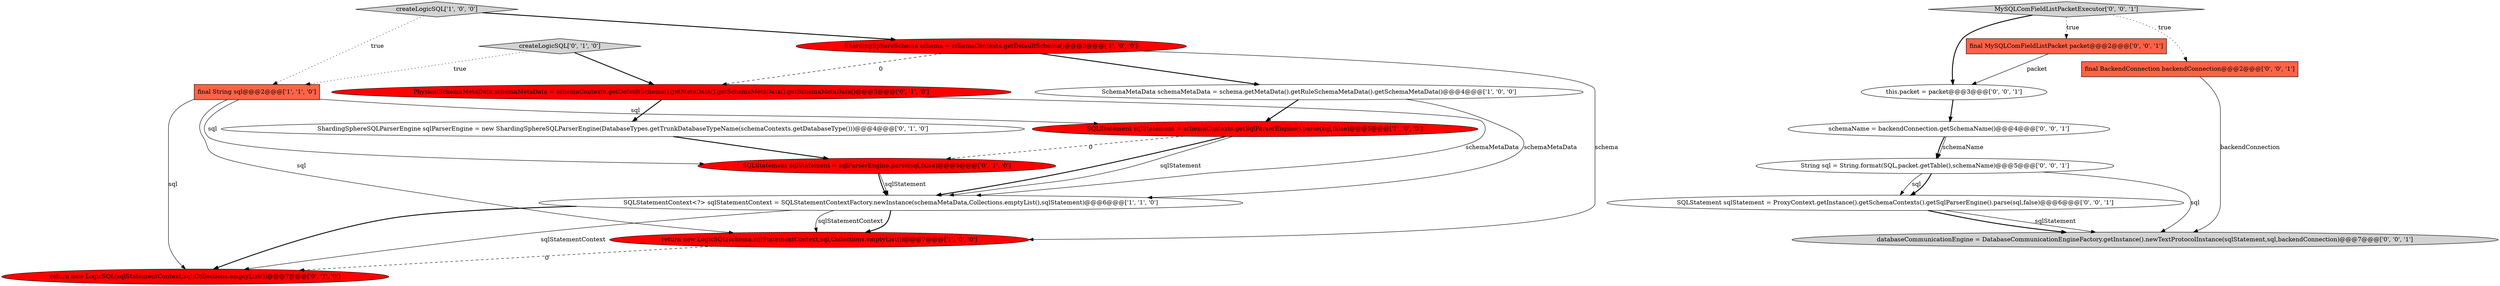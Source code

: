 digraph {
5 [style = filled, label = "return new LogicSQL(schema,sqlStatementContext,sql,Collections.emptyList())@@@7@@@['1', '0', '0']", fillcolor = red, shape = ellipse image = "AAA1AAABBB1BBB"];
8 [style = filled, label = "createLogicSQL['0', '1', '0']", fillcolor = lightgray, shape = diamond image = "AAA0AAABBB2BBB"];
10 [style = filled, label = "return new LogicSQL(sqlStatementContext,sql,Collections.emptyList())@@@7@@@['0', '1', '0']", fillcolor = red, shape = ellipse image = "AAA1AAABBB2BBB"];
0 [style = filled, label = "final String sql@@@2@@@['1', '1', '0']", fillcolor = tomato, shape = box image = "AAA0AAABBB1BBB"];
7 [style = filled, label = "PhysicalSchemaMetaData schemaMetaData = schemaContexts.getDefaultSchema().getMetaData().getSchemaMetaData().getSchemaMetaData()@@@3@@@['0', '1', '0']", fillcolor = red, shape = ellipse image = "AAA1AAABBB2BBB"];
15 [style = filled, label = "this.packet = packet@@@3@@@['0', '0', '1']", fillcolor = white, shape = ellipse image = "AAA0AAABBB3BBB"];
4 [style = filled, label = "SQLStatement sqlStatement = schemaContexts.getSqlParserEngine().parse(sql,false)@@@5@@@['1', '0', '0']", fillcolor = red, shape = ellipse image = "AAA1AAABBB1BBB"];
9 [style = filled, label = "SQLStatement sqlStatement = sqlParserEngine.parse(sql,false)@@@5@@@['0', '1', '0']", fillcolor = red, shape = ellipse image = "AAA1AAABBB2BBB"];
13 [style = filled, label = "final BackendConnection backendConnection@@@2@@@['0', '0', '1']", fillcolor = tomato, shape = box image = "AAA0AAABBB3BBB"];
17 [style = filled, label = "schemaName = backendConnection.getSchemaName()@@@4@@@['0', '0', '1']", fillcolor = white, shape = ellipse image = "AAA0AAABBB3BBB"];
19 [style = filled, label = "String sql = String.format(SQL,packet.getTable(),schemaName)@@@5@@@['0', '0', '1']", fillcolor = white, shape = ellipse image = "AAA0AAABBB3BBB"];
14 [style = filled, label = "final MySQLComFieldListPacket packet@@@2@@@['0', '0', '1']", fillcolor = tomato, shape = box image = "AAA0AAABBB3BBB"];
18 [style = filled, label = "MySQLComFieldListPacketExecutor['0', '0', '1']", fillcolor = lightgray, shape = diamond image = "AAA0AAABBB3BBB"];
11 [style = filled, label = "ShardingSphereSQLParserEngine sqlParserEngine = new ShardingSphereSQLParserEngine(DatabaseTypes.getTrunkDatabaseTypeName(schemaContexts.getDatabaseType()))@@@4@@@['0', '1', '0']", fillcolor = white, shape = ellipse image = "AAA0AAABBB2BBB"];
12 [style = filled, label = "databaseCommunicationEngine = DatabaseCommunicationEngineFactory.getInstance().newTextProtocolInstance(sqlStatement,sql,backendConnection)@@@7@@@['0', '0', '1']", fillcolor = lightgray, shape = ellipse image = "AAA0AAABBB3BBB"];
2 [style = filled, label = "ShardingSphereSchema schema = schemaContexts.getDefaultSchema()@@@3@@@['1', '0', '0']", fillcolor = red, shape = ellipse image = "AAA1AAABBB1BBB"];
16 [style = filled, label = "SQLStatement sqlStatement = ProxyContext.getInstance().getSchemaContexts().getSqlParserEngine().parse(sql,false)@@@6@@@['0', '0', '1']", fillcolor = white, shape = ellipse image = "AAA0AAABBB3BBB"];
3 [style = filled, label = "SchemaMetaData schemaMetaData = schema.getMetaData().getRuleSchemaMetaData().getSchemaMetaData()@@@4@@@['1', '0', '0']", fillcolor = white, shape = ellipse image = "AAA0AAABBB1BBB"];
6 [style = filled, label = "SQLStatementContext<?> sqlStatementContext = SQLStatementContextFactory.newInstance(schemaMetaData,Collections.emptyList(),sqlStatement)@@@6@@@['1', '1', '0']", fillcolor = white, shape = ellipse image = "AAA0AAABBB1BBB"];
1 [style = filled, label = "createLogicSQL['1', '0', '0']", fillcolor = lightgray, shape = diamond image = "AAA0AAABBB1BBB"];
0->4 [style = solid, label="sql"];
19->12 [style = solid, label="sql"];
7->11 [style = bold, label=""];
3->6 [style = solid, label="schemaMetaData"];
4->6 [style = bold, label=""];
2->3 [style = bold, label=""];
18->15 [style = bold, label=""];
13->12 [style = solid, label="backendConnection"];
18->13 [style = dotted, label="true"];
19->16 [style = solid, label="sql"];
2->7 [style = dashed, label="0"];
11->9 [style = bold, label=""];
3->4 [style = bold, label=""];
17->19 [style = bold, label=""];
18->14 [style = dotted, label="true"];
8->7 [style = bold, label=""];
9->6 [style = bold, label=""];
19->16 [style = bold, label=""];
4->6 [style = solid, label="sqlStatement"];
6->5 [style = bold, label=""];
15->17 [style = bold, label=""];
4->9 [style = dashed, label="0"];
9->6 [style = solid, label="sqlStatement"];
5->10 [style = dashed, label="0"];
0->5 [style = solid, label="sql"];
6->10 [style = bold, label=""];
17->19 [style = solid, label="schemaName"];
8->0 [style = dotted, label="true"];
1->2 [style = bold, label=""];
1->0 [style = dotted, label="true"];
16->12 [style = solid, label="sqlStatement"];
6->5 [style = solid, label="sqlStatementContext"];
14->15 [style = solid, label="packet"];
6->10 [style = solid, label="sqlStatementContext"];
7->6 [style = solid, label="schemaMetaData"];
0->9 [style = solid, label="sql"];
16->12 [style = bold, label=""];
0->10 [style = solid, label="sql"];
2->5 [style = solid, label="schema"];
}
